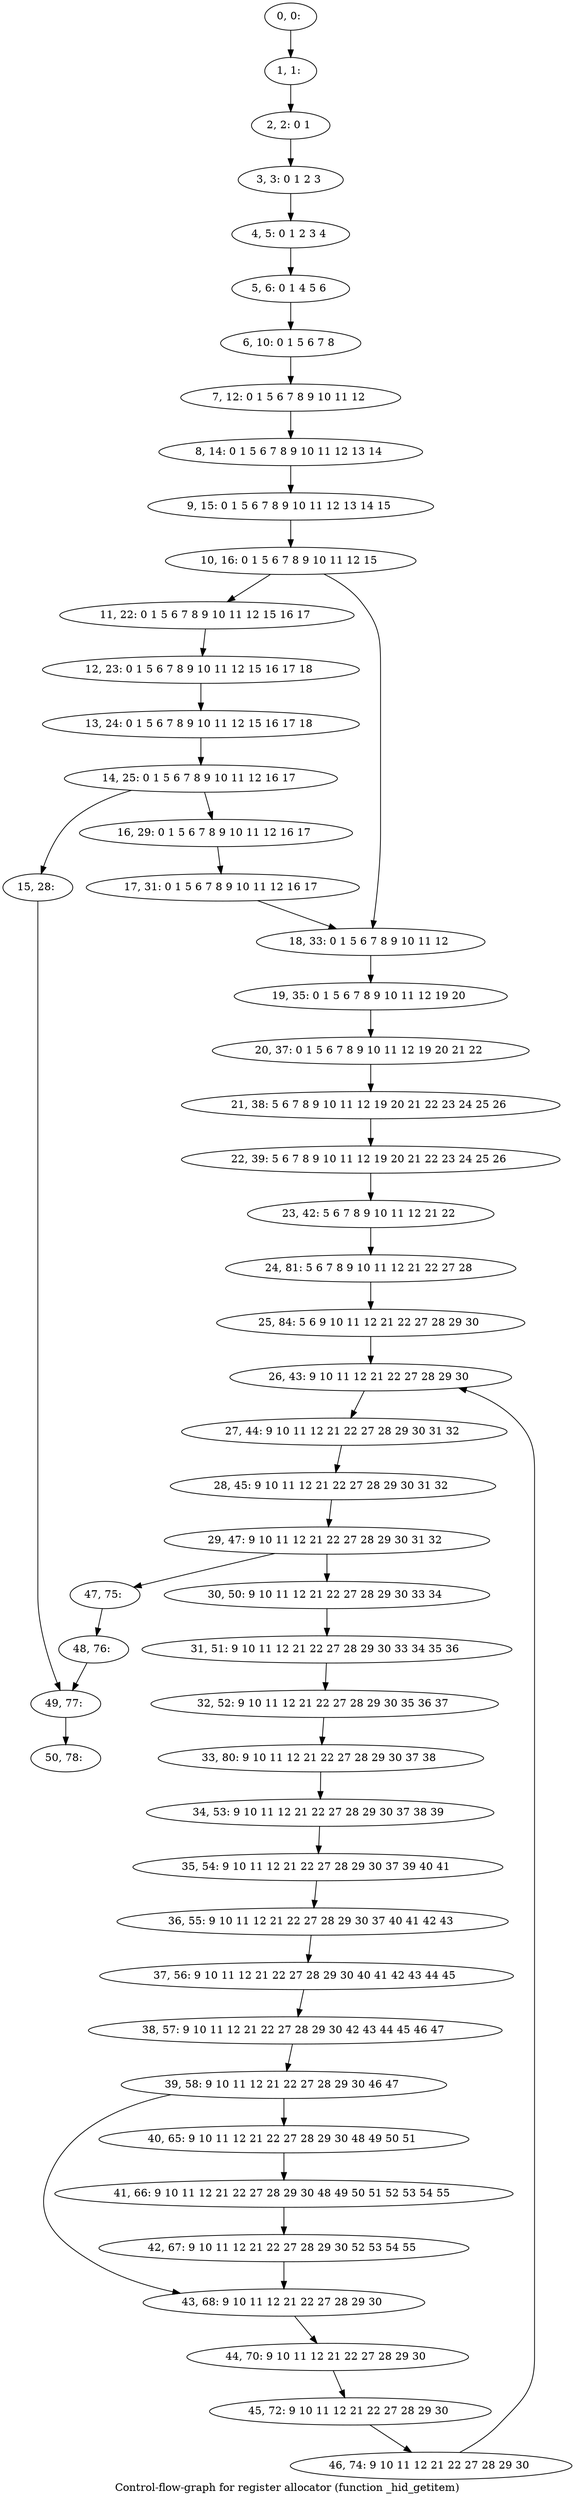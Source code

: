 digraph G {
graph [label="Control-flow-graph for register allocator (function _hid_getitem)"]
0[label="0, 0: "];
1[label="1, 1: "];
2[label="2, 2: 0 1 "];
3[label="3, 3: 0 1 2 3 "];
4[label="4, 5: 0 1 2 3 4 "];
5[label="5, 6: 0 1 4 5 6 "];
6[label="6, 10: 0 1 5 6 7 8 "];
7[label="7, 12: 0 1 5 6 7 8 9 10 11 12 "];
8[label="8, 14: 0 1 5 6 7 8 9 10 11 12 13 14 "];
9[label="9, 15: 0 1 5 6 7 8 9 10 11 12 13 14 15 "];
10[label="10, 16: 0 1 5 6 7 8 9 10 11 12 15 "];
11[label="11, 22: 0 1 5 6 7 8 9 10 11 12 15 16 17 "];
12[label="12, 23: 0 1 5 6 7 8 9 10 11 12 15 16 17 18 "];
13[label="13, 24: 0 1 5 6 7 8 9 10 11 12 15 16 17 18 "];
14[label="14, 25: 0 1 5 6 7 8 9 10 11 12 16 17 "];
15[label="15, 28: "];
16[label="16, 29: 0 1 5 6 7 8 9 10 11 12 16 17 "];
17[label="17, 31: 0 1 5 6 7 8 9 10 11 12 16 17 "];
18[label="18, 33: 0 1 5 6 7 8 9 10 11 12 "];
19[label="19, 35: 0 1 5 6 7 8 9 10 11 12 19 20 "];
20[label="20, 37: 0 1 5 6 7 8 9 10 11 12 19 20 21 22 "];
21[label="21, 38: 5 6 7 8 9 10 11 12 19 20 21 22 23 24 25 26 "];
22[label="22, 39: 5 6 7 8 9 10 11 12 19 20 21 22 23 24 25 26 "];
23[label="23, 42: 5 6 7 8 9 10 11 12 21 22 "];
24[label="24, 81: 5 6 7 8 9 10 11 12 21 22 27 28 "];
25[label="25, 84: 5 6 9 10 11 12 21 22 27 28 29 30 "];
26[label="26, 43: 9 10 11 12 21 22 27 28 29 30 "];
27[label="27, 44: 9 10 11 12 21 22 27 28 29 30 31 32 "];
28[label="28, 45: 9 10 11 12 21 22 27 28 29 30 31 32 "];
29[label="29, 47: 9 10 11 12 21 22 27 28 29 30 31 32 "];
30[label="30, 50: 9 10 11 12 21 22 27 28 29 30 33 34 "];
31[label="31, 51: 9 10 11 12 21 22 27 28 29 30 33 34 35 36 "];
32[label="32, 52: 9 10 11 12 21 22 27 28 29 30 35 36 37 "];
33[label="33, 80: 9 10 11 12 21 22 27 28 29 30 37 38 "];
34[label="34, 53: 9 10 11 12 21 22 27 28 29 30 37 38 39 "];
35[label="35, 54: 9 10 11 12 21 22 27 28 29 30 37 39 40 41 "];
36[label="36, 55: 9 10 11 12 21 22 27 28 29 30 37 40 41 42 43 "];
37[label="37, 56: 9 10 11 12 21 22 27 28 29 30 40 41 42 43 44 45 "];
38[label="38, 57: 9 10 11 12 21 22 27 28 29 30 42 43 44 45 46 47 "];
39[label="39, 58: 9 10 11 12 21 22 27 28 29 30 46 47 "];
40[label="40, 65: 9 10 11 12 21 22 27 28 29 30 48 49 50 51 "];
41[label="41, 66: 9 10 11 12 21 22 27 28 29 30 48 49 50 51 52 53 54 55 "];
42[label="42, 67: 9 10 11 12 21 22 27 28 29 30 52 53 54 55 "];
43[label="43, 68: 9 10 11 12 21 22 27 28 29 30 "];
44[label="44, 70: 9 10 11 12 21 22 27 28 29 30 "];
45[label="45, 72: 9 10 11 12 21 22 27 28 29 30 "];
46[label="46, 74: 9 10 11 12 21 22 27 28 29 30 "];
47[label="47, 75: "];
48[label="48, 76: "];
49[label="49, 77: "];
50[label="50, 78: "];
0->1 ;
1->2 ;
2->3 ;
3->4 ;
4->5 ;
5->6 ;
6->7 ;
7->8 ;
8->9 ;
9->10 ;
10->11 ;
10->18 ;
11->12 ;
12->13 ;
13->14 ;
14->15 ;
14->16 ;
15->49 ;
16->17 ;
17->18 ;
18->19 ;
19->20 ;
20->21 ;
21->22 ;
22->23 ;
23->24 ;
24->25 ;
25->26 ;
26->27 ;
27->28 ;
28->29 ;
29->30 ;
29->47 ;
30->31 ;
31->32 ;
32->33 ;
33->34 ;
34->35 ;
35->36 ;
36->37 ;
37->38 ;
38->39 ;
39->40 ;
39->43 ;
40->41 ;
41->42 ;
42->43 ;
43->44 ;
44->45 ;
45->46 ;
46->26 ;
47->48 ;
48->49 ;
49->50 ;
}
